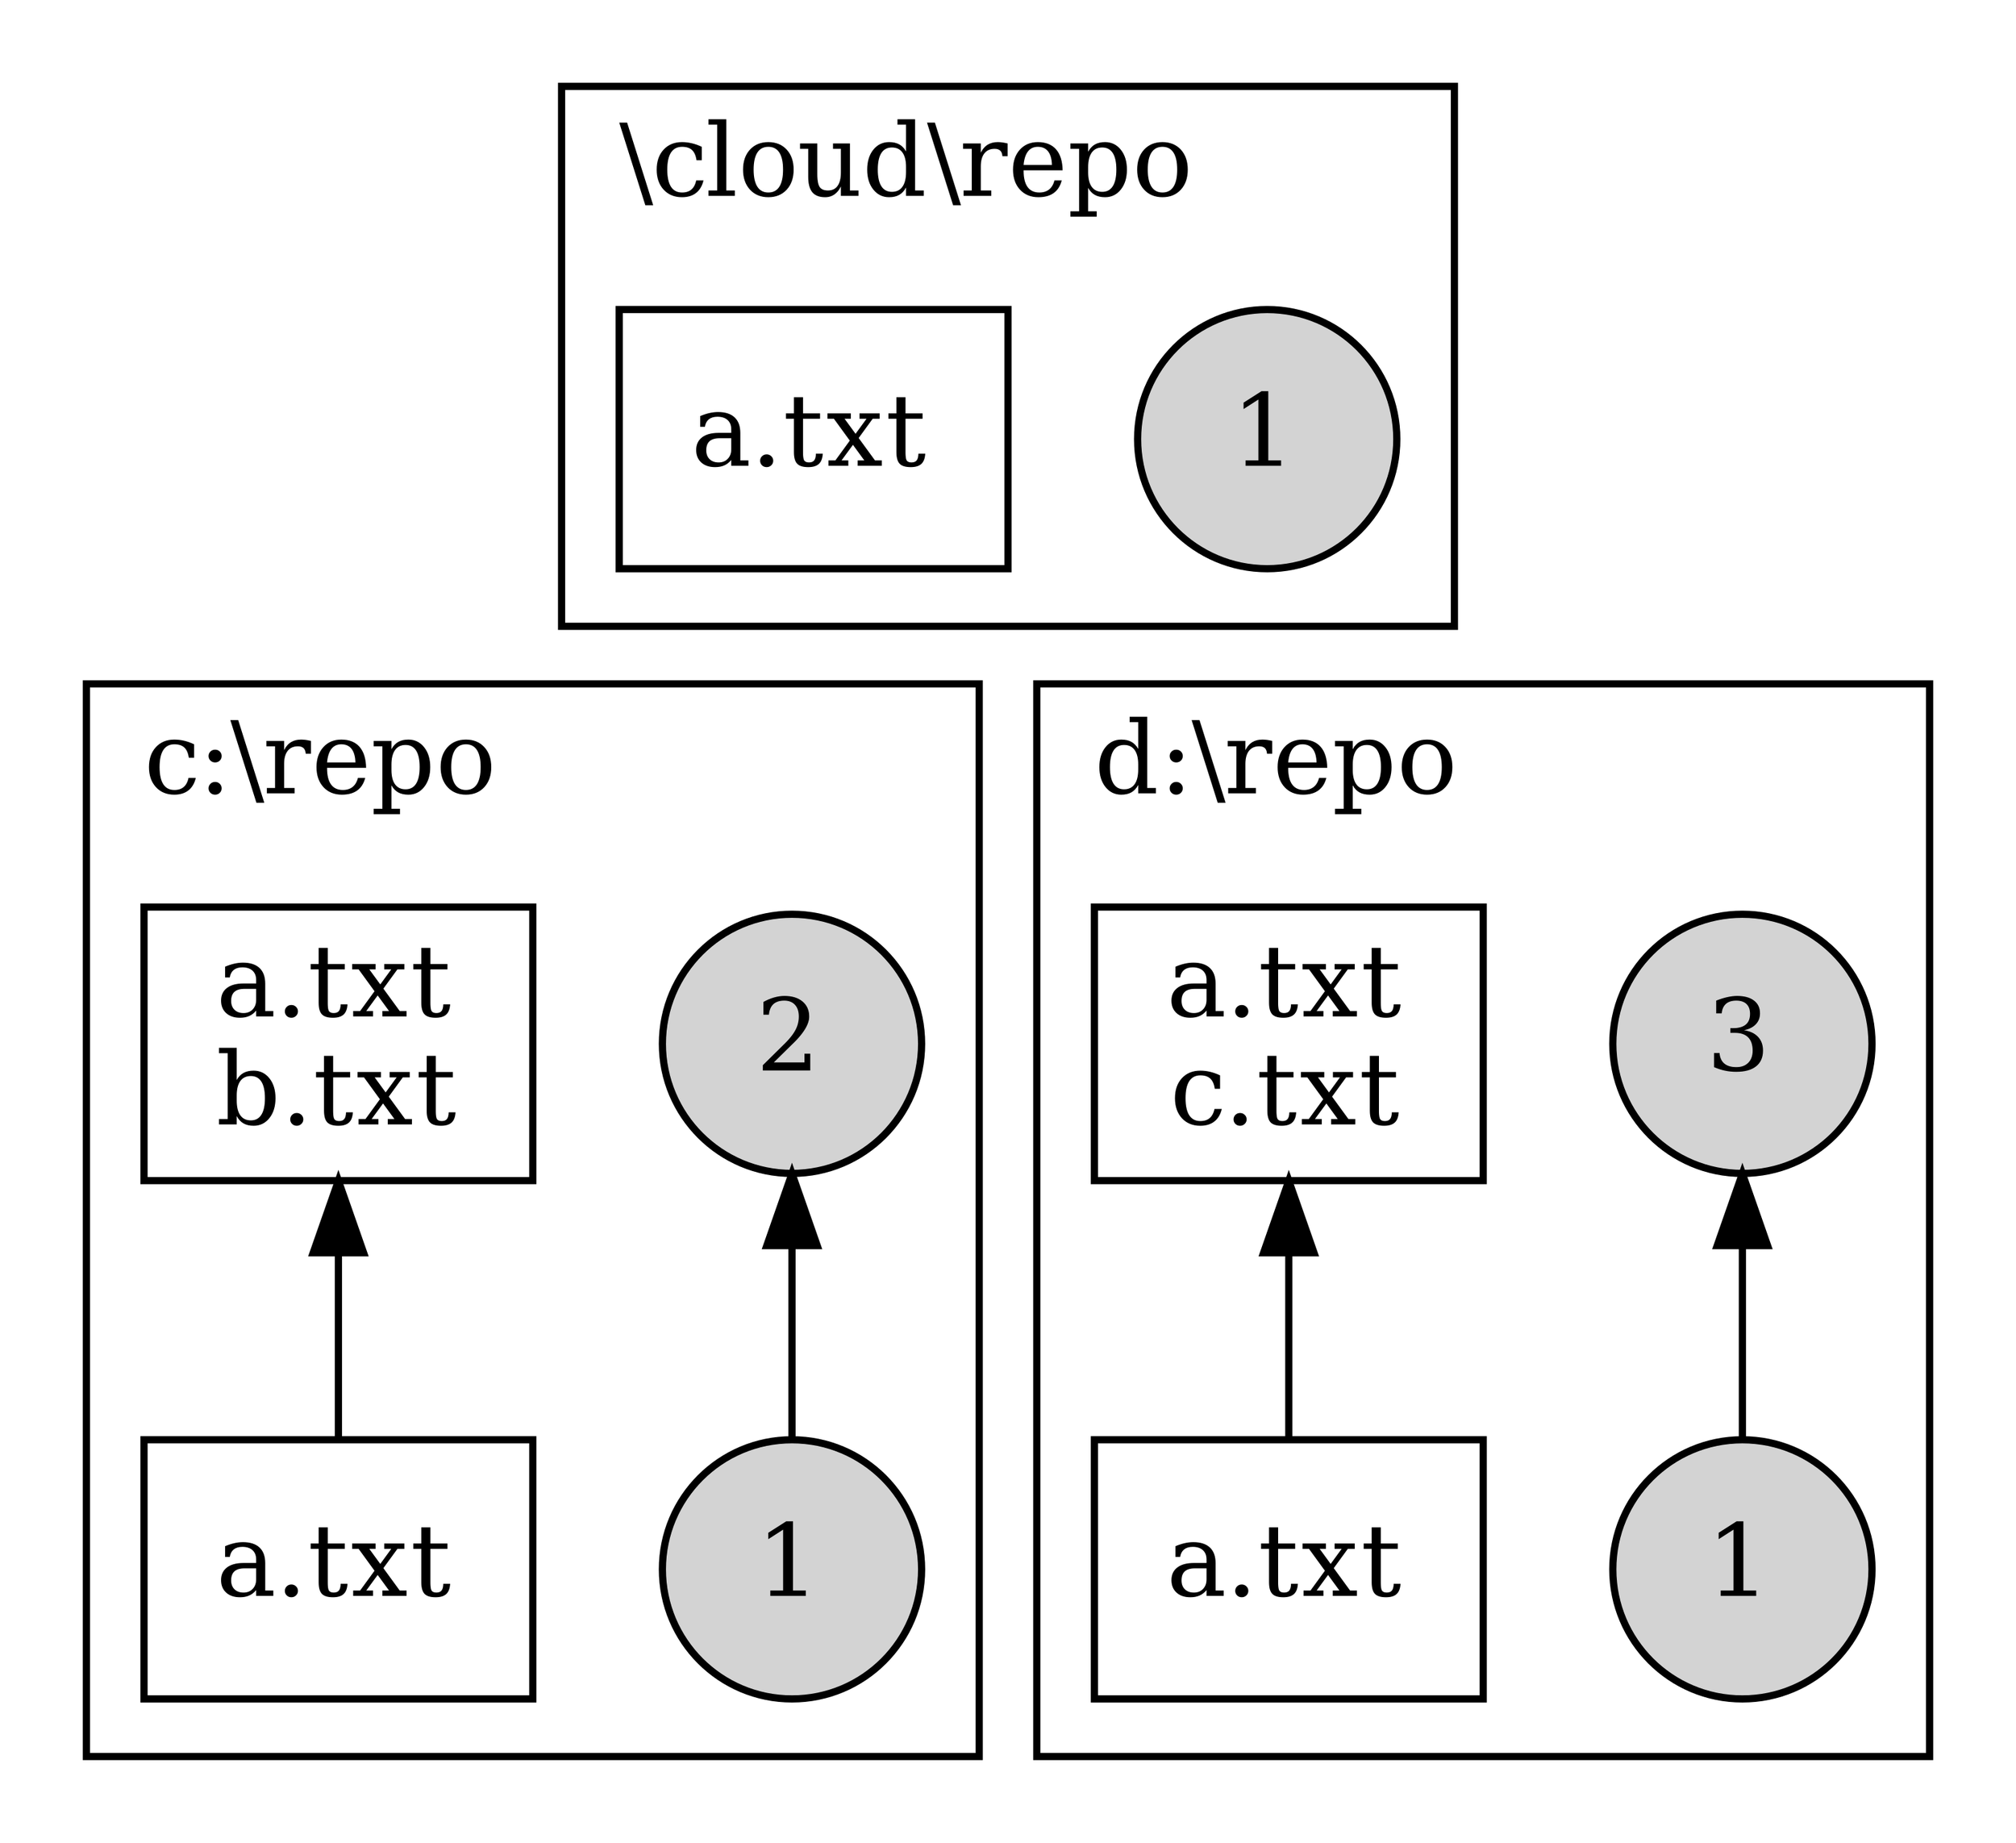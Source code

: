 digraph simple {
//    graph [ranksep=".8"];
    rankdir="BT"
//    rotation="10"
    size="20!"
    node [shape=circle]
    cs1 [label="1", style=filled]
    cs11 [label="1", style=filled]
    cs12 [label="1", style=filled]
    cs2 [label="2", style=filled]
    cs3 [label="3", style=filled]
    subgraph cluster_user1 {
        node [shape=box]
        labelloc="b"
        labeljust="l";
        label="c:\\repo"
        fs1 [label="a.txt"];
        fs2 [label="a.txt\nb.txt"];
        fs1 -> fs2
        cs1 -> cs2
    }
    subgraph cluster_user2 {
        node [shape=box]
        labeljust="l";
        labelloc="b"
        label="d:\\repo"
        fs01 [label="a.txt"];
        fs02 [label="a.txt\nc.txt"];
        fs01 -> fs02
        cs11 -> cs3
    }
    subgraph cluster_server1 {
        node [shape=box]
        labeljust="l";
        labelloc="b"
        label="\\cloud\\repo"
        s01 [label="a.txt"];
        cs12
    }
// Just to center the remote repo and space
//    filler [style=invis]
//    filler2 [style=invis]
    cs2 -> cs12 [style=invis]
    cs3 -> cs12 [style=invis]
}
